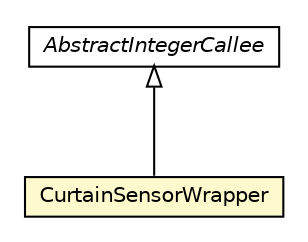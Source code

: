 #!/usr/local/bin/dot
#
# Class diagram 
# Generated by UMLGraph version R5_6-24-gf6e263 (http://www.umlgraph.org/)
#

digraph G {
	edge [fontname="Helvetica",fontsize=10,labelfontname="Helvetica",labelfontsize=10];
	node [fontname="Helvetica",fontsize=10,shape=plaintext];
	nodesep=0.25;
	ranksep=0.5;
	// org.universAAL.lddi.smarthome.exporter.devices.CurtainSensorWrapper
	c3279814 [label=<<table title="org.universAAL.lddi.smarthome.exporter.devices.CurtainSensorWrapper" border="0" cellborder="1" cellspacing="0" cellpadding="2" port="p" bgcolor="lemonChiffon" href="./CurtainSensorWrapper.html">
		<tr><td><table border="0" cellspacing="0" cellpadding="1">
<tr><td align="center" balign="center"> CurtainSensorWrapper </td></tr>
		</table></td></tr>
		</table>>, URL="./CurtainSensorWrapper.html", fontname="Helvetica", fontcolor="black", fontsize=10.0];
	// org.universAAL.lddi.smarthome.exporter.devices.AbstractIntegerCallee
	c3279817 [label=<<table title="org.universAAL.lddi.smarthome.exporter.devices.AbstractIntegerCallee" border="0" cellborder="1" cellspacing="0" cellpadding="2" port="p" href="./AbstractIntegerCallee.html">
		<tr><td><table border="0" cellspacing="0" cellpadding="1">
<tr><td align="center" balign="center"><font face="Helvetica-Oblique"> AbstractIntegerCallee </font></td></tr>
		</table></td></tr>
		</table>>, URL="./AbstractIntegerCallee.html", fontname="Helvetica", fontcolor="black", fontsize=10.0];
	//org.universAAL.lddi.smarthome.exporter.devices.CurtainSensorWrapper extends org.universAAL.lddi.smarthome.exporter.devices.AbstractIntegerCallee
	c3279817:p -> c3279814:p [dir=back,arrowtail=empty];
}

